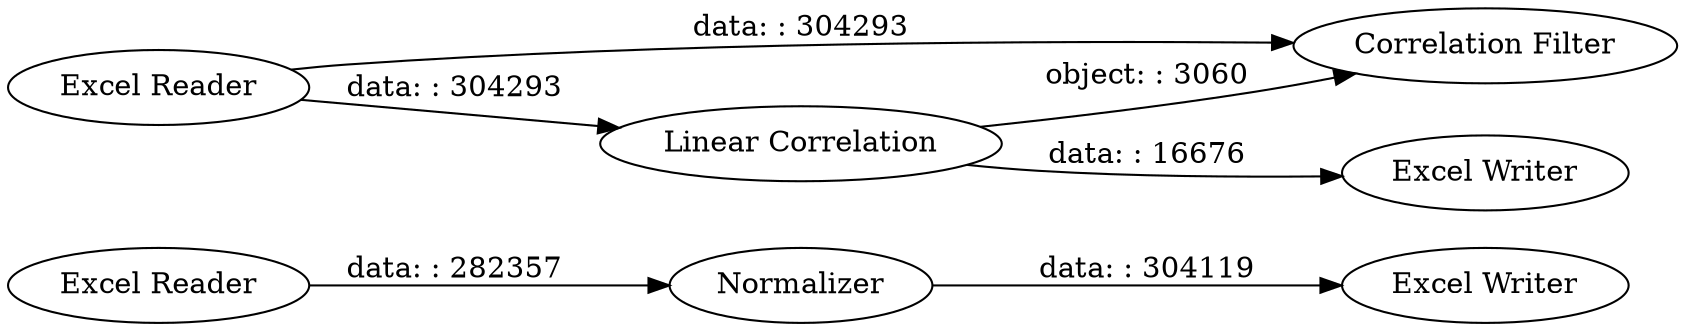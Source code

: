 digraph {
	"3978106207512236384_2" [label=Normalizer]
	"3978106207512236384_1" [label="Excel Reader"]
	"3978106207512236384_3" [label="Excel Writer"]
	"3978106207512236384_6" [label="Correlation Filter"]
	"3978106207512236384_4" [label="Excel Reader"]
	"3978106207512236384_7" [label="Excel Writer"]
	"3978106207512236384_5" [label="Linear Correlation"]
	"3978106207512236384_5" -> "3978106207512236384_6" [label="object: : 3060"]
	"3978106207512236384_5" -> "3978106207512236384_7" [label="data: : 16676"]
	"3978106207512236384_1" -> "3978106207512236384_2" [label="data: : 282357"]
	"3978106207512236384_4" -> "3978106207512236384_6" [label="data: : 304293"]
	"3978106207512236384_2" -> "3978106207512236384_3" [label="data: : 304119"]
	"3978106207512236384_4" -> "3978106207512236384_5" [label="data: : 304293"]
	rankdir=LR
}
